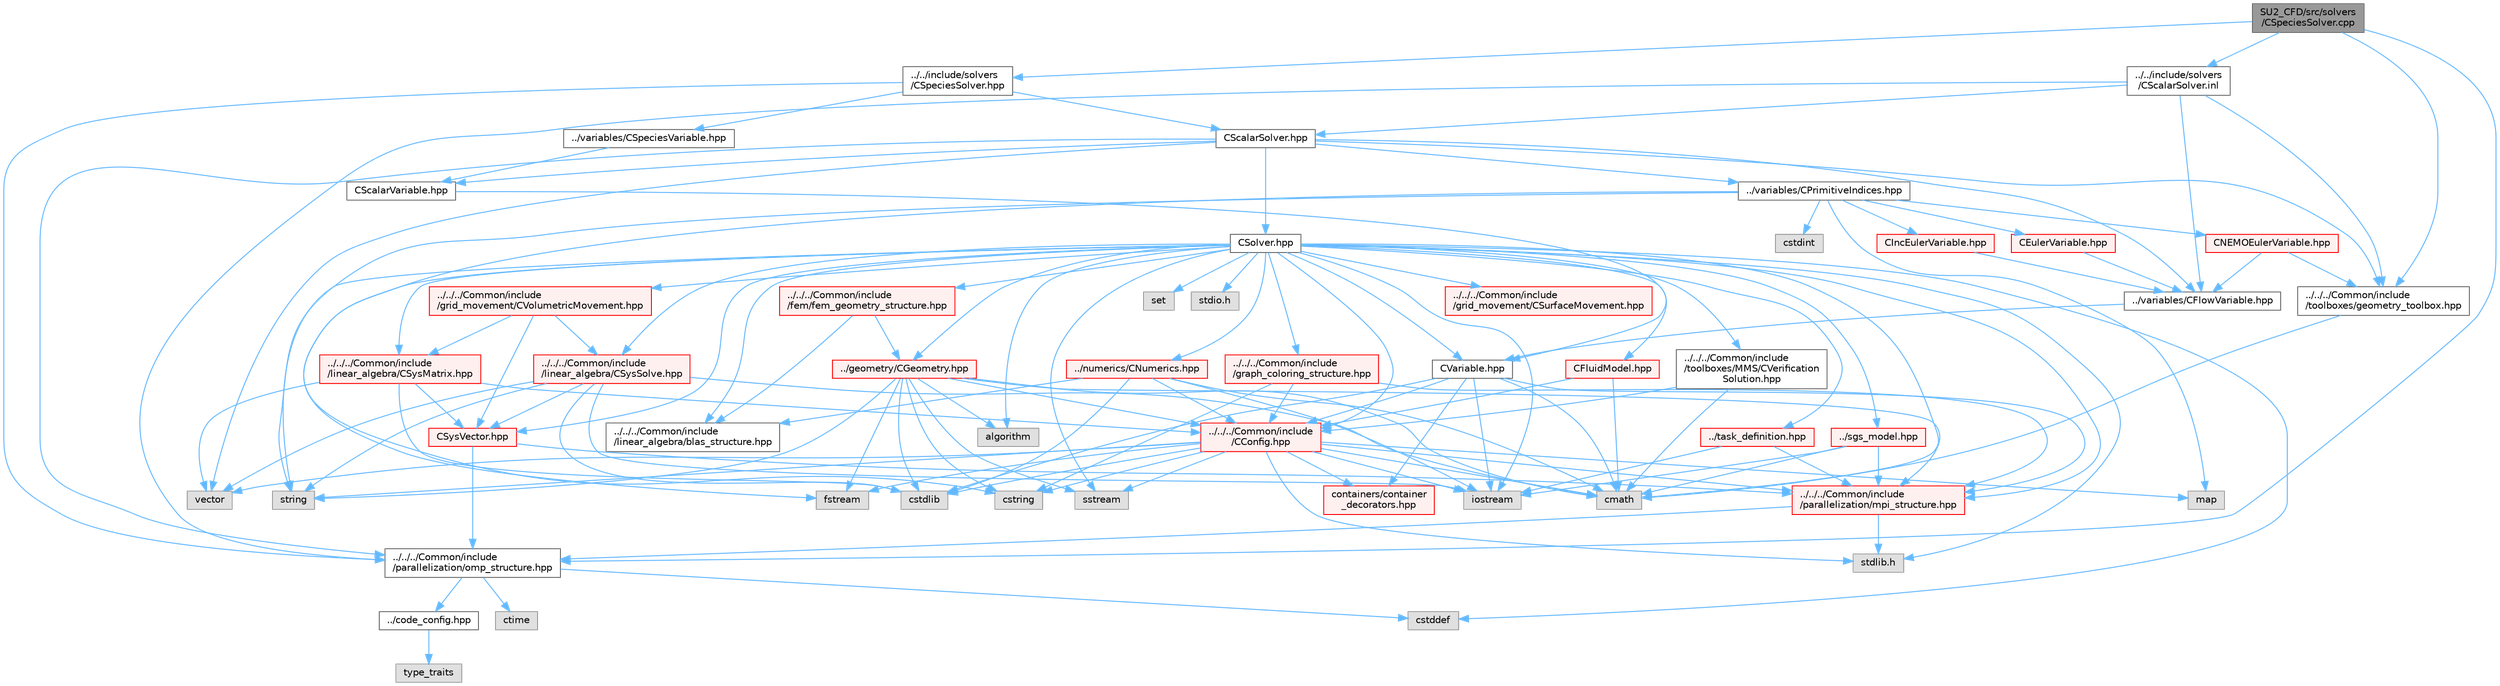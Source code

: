 digraph "SU2_CFD/src/solvers/CSpeciesSolver.cpp"
{
 // LATEX_PDF_SIZE
  bgcolor="transparent";
  edge [fontname=Helvetica,fontsize=10,labelfontname=Helvetica,labelfontsize=10];
  node [fontname=Helvetica,fontsize=10,shape=box,height=0.2,width=0.4];
  Node1 [id="Node000001",label="SU2_CFD/src/solvers\l/CSpeciesSolver.cpp",height=0.2,width=0.4,color="gray40", fillcolor="grey60", style="filled", fontcolor="black",tooltip="Main subroutines of CSpeciesSolver class."];
  Node1 -> Node2 [id="edge1_Node000001_Node000002",color="steelblue1",style="solid",tooltip=" "];
  Node2 [id="Node000002",label="../../include/solvers\l/CSpeciesSolver.hpp",height=0.2,width=0.4,color="grey40", fillcolor="white", style="filled",URL="$CSpeciesSolver_8hpp.html",tooltip="Headers of the CSpeciesSolver class."];
  Node2 -> Node3 [id="edge2_Node000002_Node000003",color="steelblue1",style="solid",tooltip=" "];
  Node3 [id="Node000003",label="../../../Common/include\l/parallelization/omp_structure.hpp",height=0.2,width=0.4,color="grey40", fillcolor="white", style="filled",URL="$omp__structure_8hpp.html",tooltip="OpenMP interface header, provides compatibility functions if the code is built without OpenMP support..."];
  Node3 -> Node4 [id="edge3_Node000003_Node000004",color="steelblue1",style="solid",tooltip=" "];
  Node4 [id="Node000004",label="cstddef",height=0.2,width=0.4,color="grey60", fillcolor="#E0E0E0", style="filled",tooltip=" "];
  Node3 -> Node5 [id="edge4_Node000003_Node000005",color="steelblue1",style="solid",tooltip=" "];
  Node5 [id="Node000005",label="../code_config.hpp",height=0.2,width=0.4,color="grey40", fillcolor="white", style="filled",URL="$code__config_8hpp.html",tooltip="Header file for collecting common macros, definitions and type configurations."];
  Node5 -> Node6 [id="edge5_Node000005_Node000006",color="steelblue1",style="solid",tooltip=" "];
  Node6 [id="Node000006",label="type_traits",height=0.2,width=0.4,color="grey60", fillcolor="#E0E0E0", style="filled",tooltip=" "];
  Node3 -> Node7 [id="edge6_Node000003_Node000007",color="steelblue1",style="solid",tooltip=" "];
  Node7 [id="Node000007",label="ctime",height=0.2,width=0.4,color="grey60", fillcolor="#E0E0E0", style="filled",tooltip=" "];
  Node2 -> Node8 [id="edge7_Node000002_Node000008",color="steelblue1",style="solid",tooltip=" "];
  Node8 [id="Node000008",label="../variables/CSpeciesVariable.hpp",height=0.2,width=0.4,color="grey40", fillcolor="white", style="filled",URL="$CSpeciesVariable_8hpp.html",tooltip="Base class for defining the variables of the species transport model."];
  Node8 -> Node9 [id="edge8_Node000008_Node000009",color="steelblue1",style="solid",tooltip=" "];
  Node9 [id="Node000009",label="CScalarVariable.hpp",height=0.2,width=0.4,color="grey40", fillcolor="white", style="filled",URL="$CScalarVariable_8hpp.html",tooltip="Base class for defining the shared variables of scalar solvers."];
  Node9 -> Node10 [id="edge9_Node000009_Node000010",color="steelblue1",style="solid",tooltip=" "];
  Node10 [id="Node000010",label="CVariable.hpp",height=0.2,width=0.4,color="grey40", fillcolor="white", style="filled",URL="$CVariable_8hpp.html",tooltip="Declaration and inlines of the parent class for defining problem variables, function definitions in f..."];
  Node10 -> Node11 [id="edge10_Node000010_Node000011",color="steelblue1",style="solid",tooltip=" "];
  Node11 [id="Node000011",label="../../../Common/include\l/parallelization/mpi_structure.hpp",height=0.2,width=0.4,color="red", fillcolor="#FFF0F0", style="filled",URL="$mpi__structure_8hpp.html",tooltip="Headers of the mpi interface for generalized datatypes. The subroutines and functions are in the mpi_..."];
  Node11 -> Node12 [id="edge11_Node000011_Node000012",color="steelblue1",style="solid",tooltip=" "];
  Node12 [id="Node000012",label="stdlib.h",height=0.2,width=0.4,color="grey60", fillcolor="#E0E0E0", style="filled",tooltip=" "];
  Node11 -> Node3 [id="edge12_Node000011_Node000003",color="steelblue1",style="solid",tooltip=" "];
  Node10 -> Node19 [id="edge13_Node000010_Node000019",color="steelblue1",style="solid",tooltip=" "];
  Node19 [id="Node000019",label="cmath",height=0.2,width=0.4,color="grey60", fillcolor="#E0E0E0", style="filled",tooltip=" "];
  Node10 -> Node14 [id="edge14_Node000010_Node000014",color="steelblue1",style="solid",tooltip=" "];
  Node14 [id="Node000014",label="iostream",height=0.2,width=0.4,color="grey60", fillcolor="#E0E0E0", style="filled",tooltip=" "];
  Node10 -> Node20 [id="edge15_Node000010_Node000020",color="steelblue1",style="solid",tooltip=" "];
  Node20 [id="Node000020",label="cstdlib",height=0.2,width=0.4,color="grey60", fillcolor="#E0E0E0", style="filled",tooltip=" "];
  Node10 -> Node21 [id="edge16_Node000010_Node000021",color="steelblue1",style="solid",tooltip=" "];
  Node21 [id="Node000021",label="../../../Common/include\l/CConfig.hpp",height=0.2,width=0.4,color="red", fillcolor="#FFF0F0", style="filled",URL="$CConfig_8hpp.html",tooltip="All the information about the definition of the physical problem. The subroutines and functions are i..."];
  Node21 -> Node11 [id="edge17_Node000021_Node000011",color="steelblue1",style="solid",tooltip=" "];
  Node21 -> Node14 [id="edge18_Node000021_Node000014",color="steelblue1",style="solid",tooltip=" "];
  Node21 -> Node20 [id="edge19_Node000021_Node000020",color="steelblue1",style="solid",tooltip=" "];
  Node21 -> Node22 [id="edge20_Node000021_Node000022",color="steelblue1",style="solid",tooltip=" "];
  Node22 [id="Node000022",label="fstream",height=0.2,width=0.4,color="grey60", fillcolor="#E0E0E0", style="filled",tooltip=" "];
  Node21 -> Node23 [id="edge21_Node000021_Node000023",color="steelblue1",style="solid",tooltip=" "];
  Node23 [id="Node000023",label="sstream",height=0.2,width=0.4,color="grey60", fillcolor="#E0E0E0", style="filled",tooltip=" "];
  Node21 -> Node24 [id="edge22_Node000021_Node000024",color="steelblue1",style="solid",tooltip=" "];
  Node24 [id="Node000024",label="string",height=0.2,width=0.4,color="grey60", fillcolor="#E0E0E0", style="filled",tooltip=" "];
  Node21 -> Node25 [id="edge23_Node000021_Node000025",color="steelblue1",style="solid",tooltip=" "];
  Node25 [id="Node000025",label="cstring",height=0.2,width=0.4,color="grey60", fillcolor="#E0E0E0", style="filled",tooltip=" "];
  Node21 -> Node26 [id="edge24_Node000021_Node000026",color="steelblue1",style="solid",tooltip=" "];
  Node26 [id="Node000026",label="vector",height=0.2,width=0.4,color="grey60", fillcolor="#E0E0E0", style="filled",tooltip=" "];
  Node21 -> Node12 [id="edge25_Node000021_Node000012",color="steelblue1",style="solid",tooltip=" "];
  Node21 -> Node19 [id="edge26_Node000021_Node000019",color="steelblue1",style="solid",tooltip=" "];
  Node21 -> Node28 [id="edge27_Node000021_Node000028",color="steelblue1",style="solid",tooltip=" "];
  Node28 [id="Node000028",label="map",height=0.2,width=0.4,color="grey60", fillcolor="#E0E0E0", style="filled",tooltip=" "];
  Node21 -> Node33 [id="edge28_Node000021_Node000033",color="steelblue1",style="solid",tooltip=" "];
  Node33 [id="Node000033",label="containers/container\l_decorators.hpp",height=0.2,width=0.4,color="red", fillcolor="#FFF0F0", style="filled",URL="$container__decorators_8hpp.html",tooltip="Collection of small classes that decorate C2DContainer to augment its functionality,..."];
  Node10 -> Node33 [id="edge29_Node000010_Node000033",color="steelblue1",style="solid",tooltip=" "];
  Node2 -> Node43 [id="edge30_Node000002_Node000043",color="steelblue1",style="solid",tooltip=" "];
  Node43 [id="Node000043",label="CScalarSolver.hpp",height=0.2,width=0.4,color="grey40", fillcolor="white", style="filled",URL="$CScalarSolver_8hpp.html",tooltip="Headers of the CScalarSolver class."];
  Node43 -> Node26 [id="edge31_Node000043_Node000026",color="steelblue1",style="solid",tooltip=" "];
  Node43 -> Node3 [id="edge32_Node000043_Node000003",color="steelblue1",style="solid",tooltip=" "];
  Node43 -> Node44 [id="edge33_Node000043_Node000044",color="steelblue1",style="solid",tooltip=" "];
  Node44 [id="Node000044",label="../../../Common/include\l/toolboxes/geometry_toolbox.hpp",height=0.2,width=0.4,color="grey40", fillcolor="white", style="filled",URL="$geometry__toolbox_8hpp.html",tooltip="Collection of common lightweight geometry-oriented methods."];
  Node44 -> Node19 [id="edge34_Node000044_Node000019",color="steelblue1",style="solid",tooltip=" "];
  Node43 -> Node9 [id="edge35_Node000043_Node000009",color="steelblue1",style="solid",tooltip=" "];
  Node43 -> Node45 [id="edge36_Node000043_Node000045",color="steelblue1",style="solid",tooltip=" "];
  Node45 [id="Node000045",label="../variables/CFlowVariable.hpp",height=0.2,width=0.4,color="grey40", fillcolor="white", style="filled",URL="$CFlowVariable_8hpp.html",tooltip="Class for defining the common variables of flow solvers."];
  Node45 -> Node10 [id="edge37_Node000045_Node000010",color="steelblue1",style="solid",tooltip=" "];
  Node43 -> Node46 [id="edge38_Node000043_Node000046",color="steelblue1",style="solid",tooltip=" "];
  Node46 [id="Node000046",label="../variables/CPrimitiveIndices.hpp",height=0.2,width=0.4,color="grey40", fillcolor="white", style="filled",URL="$CPrimitiveIndices_8hpp.html",tooltip="Abstract representation of flow primitive variable indices that tries to be efficient."];
  Node46 -> Node38 [id="edge39_Node000046_Node000038",color="steelblue1",style="solid",tooltip=" "];
  Node38 [id="Node000038",label="cstdint",height=0.2,width=0.4,color="grey60", fillcolor="#E0E0E0", style="filled",tooltip=" "];
  Node46 -> Node25 [id="edge40_Node000046_Node000025",color="steelblue1",style="solid",tooltip=" "];
  Node46 -> Node28 [id="edge41_Node000046_Node000028",color="steelblue1",style="solid",tooltip=" "];
  Node46 -> Node24 [id="edge42_Node000046_Node000024",color="steelblue1",style="solid",tooltip=" "];
  Node46 -> Node47 [id="edge43_Node000046_Node000047",color="steelblue1",style="solid",tooltip=" "];
  Node47 [id="Node000047",label="CEulerVariable.hpp",height=0.2,width=0.4,color="red", fillcolor="#FFF0F0", style="filled",URL="$CEulerVariable_8hpp.html",tooltip="Class for defining the variables of the compressible Euler solver."];
  Node47 -> Node45 [id="edge44_Node000047_Node000045",color="steelblue1",style="solid",tooltip=" "];
  Node46 -> Node49 [id="edge45_Node000046_Node000049",color="steelblue1",style="solid",tooltip=" "];
  Node49 [id="Node000049",label="CIncEulerVariable.hpp",height=0.2,width=0.4,color="red", fillcolor="#FFF0F0", style="filled",URL="$CIncEulerVariable_8hpp.html",tooltip="Class for defining the variables of the incompressible Euler solver."];
  Node49 -> Node45 [id="edge46_Node000049_Node000045",color="steelblue1",style="solid",tooltip=" "];
  Node46 -> Node50 [id="edge47_Node000046_Node000050",color="steelblue1",style="solid",tooltip=" "];
  Node50 [id="Node000050",label="CNEMOEulerVariable.hpp",height=0.2,width=0.4,color="red", fillcolor="#FFF0F0", style="filled",URL="$CNEMOEulerVariable_8hpp.html",tooltip="Class for defining the variables of the compressible NEMO Euler solver."];
  Node50 -> Node45 [id="edge48_Node000050_Node000045",color="steelblue1",style="solid",tooltip=" "];
  Node50 -> Node44 [id="edge49_Node000050_Node000044",color="steelblue1",style="solid",tooltip=" "];
  Node43 -> Node57 [id="edge50_Node000043_Node000057",color="steelblue1",style="solid",tooltip=" "];
  Node57 [id="Node000057",label="CSolver.hpp",height=0.2,width=0.4,color="grey40", fillcolor="white", style="filled",URL="$CSolver_8hpp.html",tooltip="Headers of the CSolver class which is inherited by all of the other solvers."];
  Node57 -> Node11 [id="edge51_Node000057_Node000011",color="steelblue1",style="solid",tooltip=" "];
  Node57 -> Node19 [id="edge52_Node000057_Node000019",color="steelblue1",style="solid",tooltip=" "];
  Node57 -> Node4 [id="edge53_Node000057_Node000004",color="steelblue1",style="solid",tooltip=" "];
  Node57 -> Node24 [id="edge54_Node000057_Node000024",color="steelblue1",style="solid",tooltip=" "];
  Node57 -> Node22 [id="edge55_Node000057_Node000022",color="steelblue1",style="solid",tooltip=" "];
  Node57 -> Node23 [id="edge56_Node000057_Node000023",color="steelblue1",style="solid",tooltip=" "];
  Node57 -> Node31 [id="edge57_Node000057_Node000031",color="steelblue1",style="solid",tooltip=" "];
  Node31 [id="Node000031",label="algorithm",height=0.2,width=0.4,color="grey60", fillcolor="#E0E0E0", style="filled",tooltip=" "];
  Node57 -> Node14 [id="edge58_Node000057_Node000014",color="steelblue1",style="solid",tooltip=" "];
  Node57 -> Node58 [id="edge59_Node000057_Node000058",color="steelblue1",style="solid",tooltip=" "];
  Node58 [id="Node000058",label="set",height=0.2,width=0.4,color="grey60", fillcolor="#E0E0E0", style="filled",tooltip=" "];
  Node57 -> Node12 [id="edge60_Node000057_Node000012",color="steelblue1",style="solid",tooltip=" "];
  Node57 -> Node59 [id="edge61_Node000057_Node000059",color="steelblue1",style="solid",tooltip=" "];
  Node59 [id="Node000059",label="stdio.h",height=0.2,width=0.4,color="grey60", fillcolor="#E0E0E0", style="filled",tooltip=" "];
  Node57 -> Node52 [id="edge62_Node000057_Node000052",color="steelblue1",style="solid",tooltip=" "];
  Node52 [id="Node000052",label="CFluidModel.hpp",height=0.2,width=0.4,color="red", fillcolor="#FFF0F0", style="filled",URL="$CFluidModel_8hpp.html",tooltip="Defines the main fluid model class for thermophysical properties."];
  Node52 -> Node19 [id="edge63_Node000052_Node000019",color="steelblue1",style="solid",tooltip=" "];
  Node52 -> Node21 [id="edge64_Node000052_Node000021",color="steelblue1",style="solid",tooltip=" "];
  Node57 -> Node60 [id="edge65_Node000057_Node000060",color="steelblue1",style="solid",tooltip=" "];
  Node60 [id="Node000060",label="../task_definition.hpp",height=0.2,width=0.4,color="red", fillcolor="#FFF0F0", style="filled",URL="$task__definition_8hpp.html",tooltip="Header of the task definition class for the SU2 solvers."];
  Node60 -> Node11 [id="edge66_Node000060_Node000011",color="steelblue1",style="solid",tooltip=" "];
  Node60 -> Node14 [id="edge67_Node000060_Node000014",color="steelblue1",style="solid",tooltip=" "];
  Node57 -> Node62 [id="edge68_Node000057_Node000062",color="steelblue1",style="solid",tooltip=" "];
  Node62 [id="Node000062",label="../numerics/CNumerics.hpp",height=0.2,width=0.4,color="red", fillcolor="#FFF0F0", style="filled",URL="$CNumerics_8hpp.html",tooltip="Declaration of the base numerics class, the implementation is in the CNumerics.cpp file."];
  Node62 -> Node19 [id="edge69_Node000062_Node000019",color="steelblue1",style="solid",tooltip=" "];
  Node62 -> Node14 [id="edge70_Node000062_Node000014",color="steelblue1",style="solid",tooltip=" "];
  Node62 -> Node20 [id="edge71_Node000062_Node000020",color="steelblue1",style="solid",tooltip=" "];
  Node62 -> Node21 [id="edge72_Node000062_Node000021",color="steelblue1",style="solid",tooltip=" "];
  Node62 -> Node63 [id="edge73_Node000062_Node000063",color="steelblue1",style="solid",tooltip=" "];
  Node63 [id="Node000063",label="../../../Common/include\l/linear_algebra/blas_structure.hpp",height=0.2,width=0.4,color="grey40", fillcolor="white", style="filled",URL="$blas__structure_8hpp.html",tooltip="Include files and headers of the functions for matrix and vector operations, which are typically foun..."];
  Node57 -> Node64 [id="edge74_Node000057_Node000064",color="steelblue1",style="solid",tooltip=" "];
  Node64 [id="Node000064",label="../sgs_model.hpp",height=0.2,width=0.4,color="red", fillcolor="#FFF0F0", style="filled",URL="$sgs__model_8hpp.html",tooltip="Headers of the LES subgrid scale models of the SU2 solvers."];
  Node64 -> Node11 [id="edge75_Node000064_Node000011",color="steelblue1",style="solid",tooltip=" "];
  Node64 -> Node14 [id="edge76_Node000064_Node000014",color="steelblue1",style="solid",tooltip=" "];
  Node64 -> Node19 [id="edge77_Node000064_Node000019",color="steelblue1",style="solid",tooltip=" "];
  Node57 -> Node66 [id="edge78_Node000057_Node000066",color="steelblue1",style="solid",tooltip=" "];
  Node66 [id="Node000066",label="../../../Common/include\l/fem/fem_geometry_structure.hpp",height=0.2,width=0.4,color="red", fillcolor="#FFF0F0", style="filled",URL="$fem__geometry__structure_8hpp.html",tooltip="Headers of the main subroutines for creating the geometrical structure for the FEM solver...."];
  Node66 -> Node67 [id="edge79_Node000066_Node000067",color="steelblue1",style="solid",tooltip=" "];
  Node67 [id="Node000067",label="../geometry/CGeometry.hpp",height=0.2,width=0.4,color="red", fillcolor="#FFF0F0", style="filled",URL="$CGeometry_8hpp.html",tooltip="Headers of the main subroutines for creating the geometrical structure. The subroutines and functions..."];
  Node67 -> Node11 [id="edge80_Node000067_Node000011",color="steelblue1",style="solid",tooltip=" "];
  Node67 -> Node24 [id="edge81_Node000067_Node000024",color="steelblue1",style="solid",tooltip=" "];
  Node67 -> Node22 [id="edge82_Node000067_Node000022",color="steelblue1",style="solid",tooltip=" "];
  Node67 -> Node23 [id="edge83_Node000067_Node000023",color="steelblue1",style="solid",tooltip=" "];
  Node67 -> Node19 [id="edge84_Node000067_Node000019",color="steelblue1",style="solid",tooltip=" "];
  Node67 -> Node31 [id="edge85_Node000067_Node000031",color="steelblue1",style="solid",tooltip=" "];
  Node67 -> Node25 [id="edge86_Node000067_Node000025",color="steelblue1",style="solid",tooltip=" "];
  Node67 -> Node20 [id="edge87_Node000067_Node000020",color="steelblue1",style="solid",tooltip=" "];
  Node67 -> Node21 [id="edge88_Node000067_Node000021",color="steelblue1",style="solid",tooltip=" "];
  Node66 -> Node63 [id="edge89_Node000066_Node000063",color="steelblue1",style="solid",tooltip=" "];
  Node57 -> Node67 [id="edge90_Node000057_Node000067",color="steelblue1",style="solid",tooltip=" "];
  Node57 -> Node21 [id="edge91_Node000057_Node000021",color="steelblue1",style="solid",tooltip=" "];
  Node57 -> Node86 [id="edge92_Node000057_Node000086",color="steelblue1",style="solid",tooltip=" "];
  Node86 [id="Node000086",label="../../../Common/include\l/linear_algebra/CSysMatrix.hpp",height=0.2,width=0.4,color="red", fillcolor="#FFF0F0", style="filled",URL="$CSysMatrix_8hpp.html",tooltip="Declaration of the block-sparse matrix class. The implemtation is in CSysMatrix.cpp."];
  Node86 -> Node21 [id="edge93_Node000086_Node000021",color="steelblue1",style="solid",tooltip=" "];
  Node86 -> Node87 [id="edge94_Node000086_Node000087",color="steelblue1",style="solid",tooltip=" "];
  Node87 [id="Node000087",label="CSysVector.hpp",height=0.2,width=0.4,color="red", fillcolor="#FFF0F0", style="filled",URL="$CSysVector_8hpp.html",tooltip="Declararion and inlines of the vector class used in the solution of large, distributed,..."];
  Node87 -> Node11 [id="edge95_Node000087_Node000011",color="steelblue1",style="solid",tooltip=" "];
  Node87 -> Node3 [id="edge96_Node000087_Node000003",color="steelblue1",style="solid",tooltip=" "];
  Node86 -> Node20 [id="edge97_Node000086_Node000020",color="steelblue1",style="solid",tooltip=" "];
  Node86 -> Node26 [id="edge98_Node000086_Node000026",color="steelblue1",style="solid",tooltip=" "];
  Node57 -> Node87 [id="edge99_Node000057_Node000087",color="steelblue1",style="solid",tooltip=" "];
  Node57 -> Node90 [id="edge100_Node000057_Node000090",color="steelblue1",style="solid",tooltip=" "];
  Node90 [id="Node000090",label="../../../Common/include\l/linear_algebra/CSysSolve.hpp",height=0.2,width=0.4,color="red", fillcolor="#FFF0F0", style="filled",URL="$CSysSolve_8hpp.html",tooltip="Headers for the classes related to linear solvers (CG, FGMRES, etc) The subroutines and functions are..."];
  Node90 -> Node19 [id="edge101_Node000090_Node000019",color="steelblue1",style="solid",tooltip=" "];
  Node90 -> Node26 [id="edge102_Node000090_Node000026",color="steelblue1",style="solid",tooltip=" "];
  Node90 -> Node14 [id="edge103_Node000090_Node000014",color="steelblue1",style="solid",tooltip=" "];
  Node90 -> Node20 [id="edge104_Node000090_Node000020",color="steelblue1",style="solid",tooltip=" "];
  Node90 -> Node24 [id="edge105_Node000090_Node000024",color="steelblue1",style="solid",tooltip=" "];
  Node90 -> Node87 [id="edge106_Node000090_Node000087",color="steelblue1",style="solid",tooltip=" "];
  Node57 -> Node92 [id="edge107_Node000057_Node000092",color="steelblue1",style="solid",tooltip=" "];
  Node92 [id="Node000092",label="../../../Common/include\l/grid_movement/CSurfaceMovement.hpp",height=0.2,width=0.4,color="red", fillcolor="#FFF0F0", style="filled",URL="$CSurfaceMovement_8hpp.html",tooltip="Headers of the CSurfaceMovement class."];
  Node57 -> Node96 [id="edge108_Node000057_Node000096",color="steelblue1",style="solid",tooltip=" "];
  Node96 [id="Node000096",label="../../../Common/include\l/grid_movement/CVolumetricMovement.hpp",height=0.2,width=0.4,color="red", fillcolor="#FFF0F0", style="filled",URL="$CVolumetricMovement_8hpp.html",tooltip="Headers of the CVolumetricMovement class."];
  Node96 -> Node86 [id="edge109_Node000096_Node000086",color="steelblue1",style="solid",tooltip=" "];
  Node96 -> Node87 [id="edge110_Node000096_Node000087",color="steelblue1",style="solid",tooltip=" "];
  Node96 -> Node90 [id="edge111_Node000096_Node000090",color="steelblue1",style="solid",tooltip=" "];
  Node57 -> Node63 [id="edge112_Node000057_Node000063",color="steelblue1",style="solid",tooltip=" "];
  Node57 -> Node97 [id="edge113_Node000057_Node000097",color="steelblue1",style="solid",tooltip=" "];
  Node97 [id="Node000097",label="../../../Common/include\l/graph_coloring_structure.hpp",height=0.2,width=0.4,color="red", fillcolor="#FFF0F0", style="filled",URL="$graph__coloring__structure_8hpp.html",tooltip="Include files and headers of the functions to carry out a coloring of a given graph...."];
  Node97 -> Node11 [id="edge114_Node000097_Node000011",color="steelblue1",style="solid",tooltip=" "];
  Node97 -> Node21 [id="edge115_Node000097_Node000021",color="steelblue1",style="solid",tooltip=" "];
  Node97 -> Node25 [id="edge116_Node000097_Node000025",color="steelblue1",style="solid",tooltip=" "];
  Node57 -> Node98 [id="edge117_Node000057_Node000098",color="steelblue1",style="solid",tooltip=" "];
  Node98 [id="Node000098",label="../../../Common/include\l/toolboxes/MMS/CVerification\lSolution.hpp",height=0.2,width=0.4,color="grey40", fillcolor="white", style="filled",URL="$CVerificationSolution_8hpp.html",tooltip="Header file for the base class CVerificationSolution. The implementations are in the CVerificationSol..."];
  Node98 -> Node19 [id="edge118_Node000098_Node000019",color="steelblue1",style="solid",tooltip=" "];
  Node98 -> Node21 [id="edge119_Node000098_Node000021",color="steelblue1",style="solid",tooltip=" "];
  Node57 -> Node10 [id="edge120_Node000057_Node000010",color="steelblue1",style="solid",tooltip=" "];
  Node1 -> Node3 [id="edge121_Node000001_Node000003",color="steelblue1",style="solid",tooltip=" "];
  Node1 -> Node44 [id="edge122_Node000001_Node000044",color="steelblue1",style="solid",tooltip=" "];
  Node1 -> Node99 [id="edge123_Node000001_Node000099",color="steelblue1",style="solid",tooltip=" "];
  Node99 [id="Node000099",label="../../include/solvers\l/CScalarSolver.inl",height=0.2,width=0.4,color="grey40", fillcolor="white", style="filled",URL="$CScalarSolver_8inl.html",tooltip="Main subroutines of CScalarSolver class."];
  Node99 -> Node3 [id="edge124_Node000099_Node000003",color="steelblue1",style="solid",tooltip=" "];
  Node99 -> Node44 [id="edge125_Node000099_Node000044",color="steelblue1",style="solid",tooltip=" "];
  Node99 -> Node43 [id="edge126_Node000099_Node000043",color="steelblue1",style="solid",tooltip=" "];
  Node99 -> Node45 [id="edge127_Node000099_Node000045",color="steelblue1",style="solid",tooltip=" "];
}
